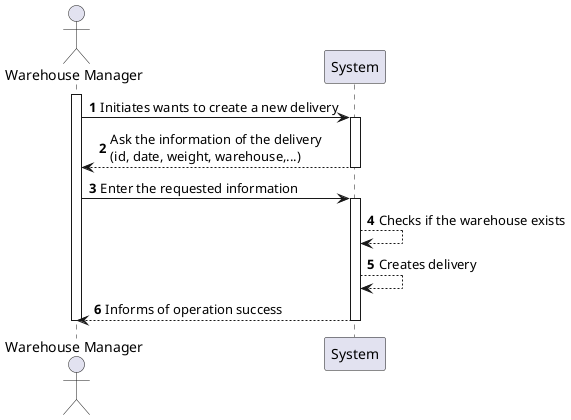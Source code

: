 @startuml USA05_1
'https://plantuml.com/sequence-diagram

autonumber
actor "Warehouse Manager" as WM
participant "System" as S

activate WM
WM -> S : Initiates wants to create a new delivery
activate S

S --> WM : Ask the information of the delivery\n(id, date, weight, warehouse,...)
deactivate S

WM -> S : Enter the requested information
activate S
S --> S: Checks if the warehouse exists
S --> S: Creates delivery
S --> WM : Informs of operation success
deactivate S

deactivate WM

@enduml